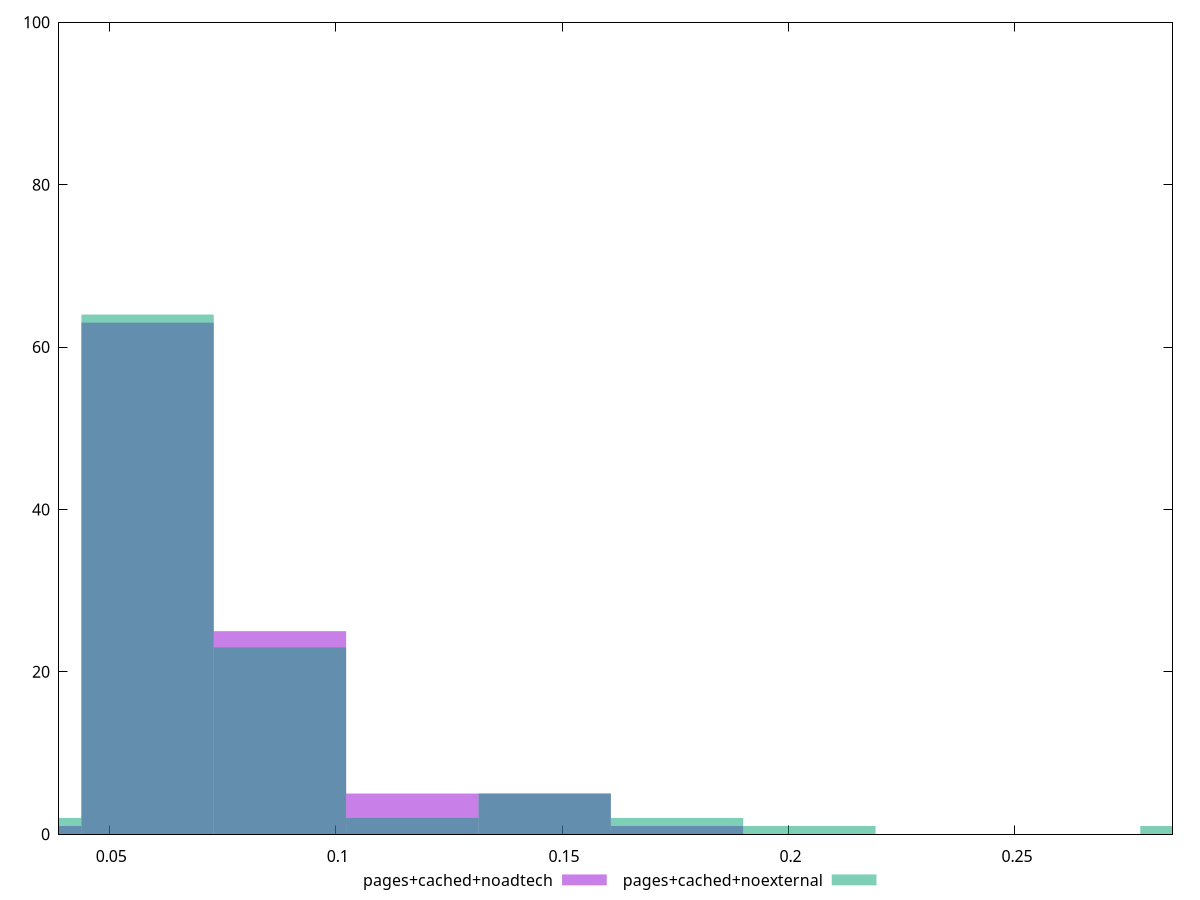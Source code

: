 reset

$pagesCachedNoadtech <<EOF
0.08768926676008051 25
0.058459511173387005 63
0.11691902234677401 5
0.029229755586693502 1
0.1461487779334675 5
0.17537853352016103 1
EOF

$pagesCachedNoexternal <<EOF
0.058459511173387005 64
0.08768926676008051 23
0.1461487779334675 5
0.20460828910685452 1
0.029229755586693502 2
0.11691902234677401 2
0.292297555866935 1
0.17537853352016103 2
EOF

set key outside below
set boxwidth 0.029229755586693502
set xrange [0.038900000000000004:0.28479999999999994]
set yrange [0:100]
set style fill transparent solid 0.5 noborder
set terminal svg size 640, 500 enhanced background rgb 'white'
set output "report_00007_2020-12-11T15:55:29.892Z/network-rtt/comparison/histogram/4_vs_5.svg"

plot $pagesCachedNoadtech title "pages+cached+noadtech" with boxes, \
     $pagesCachedNoexternal title "pages+cached+noexternal" with boxes

reset
